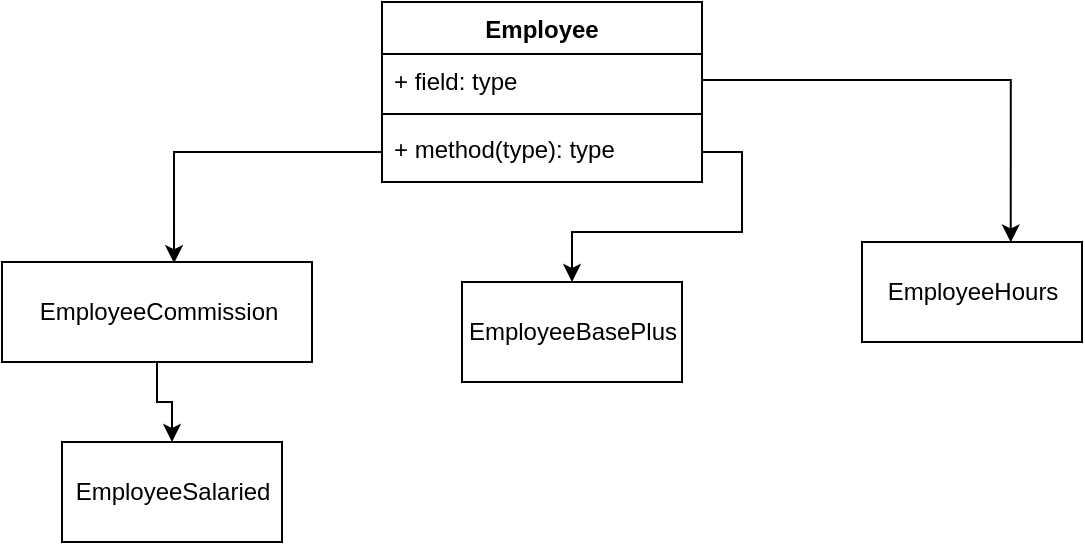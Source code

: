 <mxfile version="14.1.8" type="device"><diagram id="x-fLGR-mlWEV_WzVXPvi" name="Страница 1"><mxGraphModel dx="1024" dy="592" grid="1" gridSize="10" guides="1" tooltips="1" connect="1" arrows="1" fold="1" page="1" pageScale="1" pageWidth="1600" pageHeight="1200" math="0" shadow="0"><root><mxCell id="0"/><mxCell id="1" parent="0"/><mxCell id="e5qH4RJbSGqM8xYnwSug-1" value="Employee" style="swimlane;fontStyle=1;align=center;verticalAlign=top;childLayout=stackLayout;horizontal=1;startSize=26;horizontalStack=0;resizeParent=1;resizeParentMax=0;resizeLast=0;collapsible=1;marginBottom=0;" vertex="1" parent="1"><mxGeometry x="440" y="120" width="160" height="90" as="geometry"/></mxCell><mxCell id="e5qH4RJbSGqM8xYnwSug-2" value="+ field: type" style="text;strokeColor=none;fillColor=none;align=left;verticalAlign=top;spacingLeft=4;spacingRight=4;overflow=hidden;rotatable=0;points=[[0,0.5],[1,0.5]];portConstraint=eastwest;" vertex="1" parent="e5qH4RJbSGqM8xYnwSug-1"><mxGeometry y="26" width="160" height="26" as="geometry"/></mxCell><mxCell id="e5qH4RJbSGqM8xYnwSug-3" value="" style="line;strokeWidth=1;fillColor=none;align=left;verticalAlign=middle;spacingTop=-1;spacingLeft=3;spacingRight=3;rotatable=0;labelPosition=right;points=[];portConstraint=eastwest;" vertex="1" parent="e5qH4RJbSGqM8xYnwSug-1"><mxGeometry y="52" width="160" height="8" as="geometry"/></mxCell><mxCell id="e5qH4RJbSGqM8xYnwSug-4" value="+ method(type): type" style="text;strokeColor=none;fillColor=none;align=left;verticalAlign=top;spacingLeft=4;spacingRight=4;overflow=hidden;rotatable=0;points=[[0,0.5],[1,0.5]];portConstraint=eastwest;" vertex="1" parent="e5qH4RJbSGqM8xYnwSug-1"><mxGeometry y="60" width="160" height="30" as="geometry"/></mxCell><mxCell id="e5qH4RJbSGqM8xYnwSug-5" value="EmployeeBasePlus" style="html=1;" vertex="1" parent="1"><mxGeometry x="480" y="260" width="110" height="50" as="geometry"/></mxCell><mxCell id="e5qH4RJbSGqM8xYnwSug-6" value="EmployeeHours" style="html=1;" vertex="1" parent="1"><mxGeometry x="680" y="240" width="110" height="50" as="geometry"/></mxCell><mxCell id="e5qH4RJbSGqM8xYnwSug-12" style="edgeStyle=orthogonalEdgeStyle;rounded=0;orthogonalLoop=1;jettySize=auto;html=1;" edge="1" parent="1" source="e5qH4RJbSGqM8xYnwSug-7" target="e5qH4RJbSGqM8xYnwSug-8"><mxGeometry relative="1" as="geometry"/></mxCell><mxCell id="e5qH4RJbSGqM8xYnwSug-7" value="EmployeeCommission" style="html=1;" vertex="1" parent="1"><mxGeometry x="250" y="250" width="155" height="50" as="geometry"/></mxCell><mxCell id="e5qH4RJbSGqM8xYnwSug-8" value="EmployeeSalaried" style="html=1;" vertex="1" parent="1"><mxGeometry x="280" y="340" width="110" height="50" as="geometry"/></mxCell><mxCell id="e5qH4RJbSGqM8xYnwSug-9" style="edgeStyle=orthogonalEdgeStyle;rounded=0;orthogonalLoop=1;jettySize=auto;html=1;entryX=0.555;entryY=0.012;entryDx=0;entryDy=0;entryPerimeter=0;" edge="1" parent="1" source="e5qH4RJbSGqM8xYnwSug-4" target="e5qH4RJbSGqM8xYnwSug-7"><mxGeometry relative="1" as="geometry"/></mxCell><mxCell id="e5qH4RJbSGqM8xYnwSug-10" style="edgeStyle=orthogonalEdgeStyle;rounded=0;orthogonalLoop=1;jettySize=auto;html=1;exitX=1;exitY=0.5;exitDx=0;exitDy=0;" edge="1" parent="1" source="e5qH4RJbSGqM8xYnwSug-4" target="e5qH4RJbSGqM8xYnwSug-5"><mxGeometry relative="1" as="geometry"/></mxCell><mxCell id="e5qH4RJbSGqM8xYnwSug-11" style="edgeStyle=orthogonalEdgeStyle;rounded=0;orthogonalLoop=1;jettySize=auto;html=1;entryX=0.676;entryY=0.004;entryDx=0;entryDy=0;entryPerimeter=0;" edge="1" parent="1" source="e5qH4RJbSGqM8xYnwSug-2" target="e5qH4RJbSGqM8xYnwSug-6"><mxGeometry relative="1" as="geometry"/></mxCell></root></mxGraphModel></diagram></mxfile>